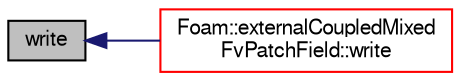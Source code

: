 digraph "write"
{
  bgcolor="transparent";
  edge [fontname="FreeSans",fontsize="10",labelfontname="FreeSans",labelfontsize="10"];
  node [fontname="FreeSans",fontsize="10",shape=record];
  rankdir="LR";
  Node1 [label="write",height=0.2,width=0.4,color="black", fillcolor="grey75", style="filled" fontcolor="black"];
  Node1 -> Node2 [dir="back",color="midnightblue",fontsize="10",style="solid",fontname="FreeSans"];
  Node2 [label="Foam::externalCoupledMixed\lFvPatchField::write",height=0.2,width=0.4,color="red",URL="$a00684.html#a0941061ad5a26be83b4107d05750ace6",tooltip="Write. "];
}
